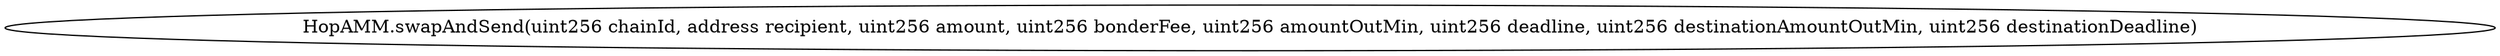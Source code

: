 digraph "" {
	graph [bb="0,0,1623.3,36"];
	node [label="\N"];
	"HopAMM.swapAndSend(uint256 chainId, address recipient, uint256 amount, uint256 bonderFee, uint256 amountOutMin, uint256 deadline, \
uint256 destinationAmountOutMin, uint256 destinationDeadline)"	 [height=0.5,
		pos="811.64,18",
		width=22.545];
}
